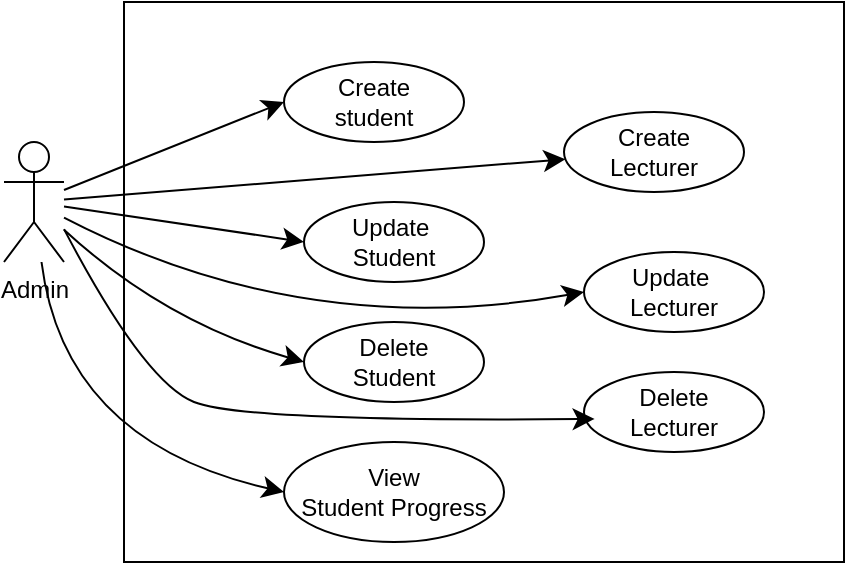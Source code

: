 <mxfile version="28.1.2" pages="2">
  <diagram name="Use case dosen" id="4V5J1smxXN-jhWWsk9tZ">
    <mxGraphModel dx="625" dy="398" grid="1" gridSize="10" guides="1" tooltips="1" connect="1" arrows="1" fold="1" page="1" pageScale="1" pageWidth="850" pageHeight="1100" math="0" shadow="0">
      <root>
        <mxCell id="0" />
        <mxCell id="1" parent="0" />
        <mxCell id="GZ_3eoc9SKTKV_-44H5e-12" value="" style="rounded=0;whiteSpace=wrap;html=1;" parent="1" vertex="1">
          <mxGeometry x="140" y="130" width="360" height="280" as="geometry" />
        </mxCell>
        <mxCell id="GZ_3eoc9SKTKV_-44H5e-13" style="edgeStyle=none;curved=1;rounded=0;orthogonalLoop=1;jettySize=auto;html=1;entryX=0;entryY=0.5;entryDx=0;entryDy=0;fontSize=12;startSize=8;endSize=8;" parent="1" source="GZ_3eoc9SKTKV_-44H5e-1" target="GZ_3eoc9SKTKV_-44H5e-7" edge="1">
          <mxGeometry relative="1" as="geometry" />
        </mxCell>
        <mxCell id="GZ_3eoc9SKTKV_-44H5e-15" style="edgeStyle=none;curved=1;rounded=0;orthogonalLoop=1;jettySize=auto;html=1;entryX=0;entryY=0.5;entryDx=0;entryDy=0;fontSize=12;startSize=8;endSize=8;" parent="1" source="GZ_3eoc9SKTKV_-44H5e-1" target="GZ_3eoc9SKTKV_-44H5e-9" edge="1">
          <mxGeometry relative="1" as="geometry" />
        </mxCell>
        <mxCell id="GZ_3eoc9SKTKV_-44H5e-16" style="edgeStyle=none;curved=1;rounded=0;orthogonalLoop=1;jettySize=auto;html=1;entryX=0;entryY=0.5;entryDx=0;entryDy=0;fontSize=12;startSize=8;endSize=8;" parent="1" source="GZ_3eoc9SKTKV_-44H5e-1" target="GZ_3eoc9SKTKV_-44H5e-11" edge="1">
          <mxGeometry relative="1" as="geometry">
            <Array as="points">
              <mxPoint x="110" y="350" />
            </Array>
          </mxGeometry>
        </mxCell>
        <mxCell id="OxlJugrVLgIAPGP-NuMg-4" style="edgeStyle=none;curved=1;rounded=0;orthogonalLoop=1;jettySize=auto;html=1;fontSize=12;startSize=8;endSize=8;" edge="1" parent="1" source="GZ_3eoc9SKTKV_-44H5e-1" target="OxlJugrVLgIAPGP-NuMg-1">
          <mxGeometry relative="1" as="geometry" />
        </mxCell>
        <mxCell id="OxlJugrVLgIAPGP-NuMg-5" style="edgeStyle=none;curved=1;rounded=0;orthogonalLoop=1;jettySize=auto;html=1;entryX=0;entryY=0.5;entryDx=0;entryDy=0;fontSize=12;startSize=8;endSize=8;" edge="1" parent="1" source="GZ_3eoc9SKTKV_-44H5e-1" target="OxlJugrVLgIAPGP-NuMg-2">
          <mxGeometry relative="1" as="geometry">
            <Array as="points">
              <mxPoint x="230" y="300" />
            </Array>
          </mxGeometry>
        </mxCell>
        <mxCell id="OxlJugrVLgIAPGP-NuMg-7" style="edgeStyle=none;curved=1;rounded=0;orthogonalLoop=1;jettySize=auto;html=1;entryX=0;entryY=0.5;entryDx=0;entryDy=0;fontSize=12;startSize=8;endSize=8;" edge="1" parent="1" source="GZ_3eoc9SKTKV_-44H5e-1" target="GZ_3eoc9SKTKV_-44H5e-10">
          <mxGeometry relative="1" as="geometry">
            <Array as="points">
              <mxPoint x="160" y="290" />
            </Array>
          </mxGeometry>
        </mxCell>
        <mxCell id="GZ_3eoc9SKTKV_-44H5e-1" value="Admin" style="shape=umlActor;verticalLabelPosition=bottom;verticalAlign=top;html=1;outlineConnect=0;" parent="1" vertex="1">
          <mxGeometry x="80" y="200" width="30" height="60" as="geometry" />
        </mxCell>
        <mxCell id="GZ_3eoc9SKTKV_-44H5e-7" value="Create&lt;br&gt;student" style="ellipse;whiteSpace=wrap;html=1;" parent="1" vertex="1">
          <mxGeometry x="220" y="160" width="90" height="40" as="geometry" />
        </mxCell>
        <mxCell id="GZ_3eoc9SKTKV_-44H5e-9" value="Update&amp;nbsp;&lt;br&gt;Student" style="ellipse;whiteSpace=wrap;html=1;" parent="1" vertex="1">
          <mxGeometry x="230" y="230" width="90" height="40" as="geometry" />
        </mxCell>
        <mxCell id="GZ_3eoc9SKTKV_-44H5e-10" value="Delete&lt;br&gt;Student" style="ellipse;whiteSpace=wrap;html=1;" parent="1" vertex="1">
          <mxGeometry x="230" y="290" width="90" height="40" as="geometry" />
        </mxCell>
        <mxCell id="GZ_3eoc9SKTKV_-44H5e-11" value="View&lt;br&gt;Student Progress" style="ellipse;whiteSpace=wrap;html=1;" parent="1" vertex="1">
          <mxGeometry x="220" y="350" width="110" height="50" as="geometry" />
        </mxCell>
        <mxCell id="OxlJugrVLgIAPGP-NuMg-1" value="Create&lt;br&gt;Lecturer" style="ellipse;whiteSpace=wrap;html=1;" vertex="1" parent="1">
          <mxGeometry x="360" y="185" width="90" height="40" as="geometry" />
        </mxCell>
        <mxCell id="OxlJugrVLgIAPGP-NuMg-2" value="Update&amp;nbsp;&lt;br&gt;Lecturer" style="ellipse;whiteSpace=wrap;html=1;" vertex="1" parent="1">
          <mxGeometry x="370" y="255" width="90" height="40" as="geometry" />
        </mxCell>
        <mxCell id="OxlJugrVLgIAPGP-NuMg-3" value="Delete&lt;br&gt;Lecturer" style="ellipse;whiteSpace=wrap;html=1;" vertex="1" parent="1">
          <mxGeometry x="370" y="315" width="90" height="40" as="geometry" />
        </mxCell>
        <mxCell id="OxlJugrVLgIAPGP-NuMg-6" style="edgeStyle=none;curved=1;rounded=0;orthogonalLoop=1;jettySize=auto;html=1;entryX=0.059;entryY=0.712;entryDx=0;entryDy=0;entryPerimeter=0;fontSize=12;startSize=8;endSize=8;" edge="1" parent="1">
          <mxGeometry relative="1" as="geometry">
            <mxPoint x="110" y="243.571" as="sourcePoint" />
            <mxPoint x="375.31" y="338.48" as="targetPoint" />
            <Array as="points">
              <mxPoint x="150" y="320" />
              <mxPoint x="200" y="340" />
            </Array>
          </mxGeometry>
        </mxCell>
      </root>
    </mxGraphModel>
  </diagram>
  <diagram id="9qkVem0CL8ImbowPlDJc" name="Use case mahasiswa">
    <mxGraphModel dx="531" dy="338" grid="0" gridSize="10" guides="1" tooltips="1" connect="1" arrows="1" fold="1" page="0" pageScale="1" pageWidth="850" pageHeight="1100" math="0" shadow="0">
      <root>
        <mxCell id="0" />
        <mxCell id="1" parent="0" />
      </root>
    </mxGraphModel>
  </diagram>
</mxfile>
